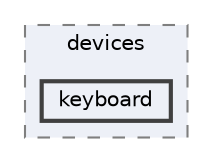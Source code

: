 digraph "C:/Users/João Costa/Desktop/FEUP/MINIX-LCOM/shared/g1/proj/src/devices/keyboard"
{
 // LATEX_PDF_SIZE
  bgcolor="transparent";
  edge [fontname=Helvetica,fontsize=10,labelfontname=Helvetica,labelfontsize=10];
  node [fontname=Helvetica,fontsize=10,shape=box,height=0.2,width=0.4];
  compound=true
  subgraph clusterdir_6fac9273c1f4413d2ee63ba6cd0b0eb2 {
    graph [ bgcolor="#edf0f7", pencolor="grey50", label="devices", fontname=Helvetica,fontsize=10 style="filled,dashed", URL="dir_6fac9273c1f4413d2ee63ba6cd0b0eb2.html",tooltip=""]
  dir_930f147699849ece73eb7a828b94fb14 [label="keyboard", fillcolor="#edf0f7", color="grey25", style="filled,bold", URL="dir_930f147699849ece73eb7a828b94fb14.html",tooltip=""];
  }
}
